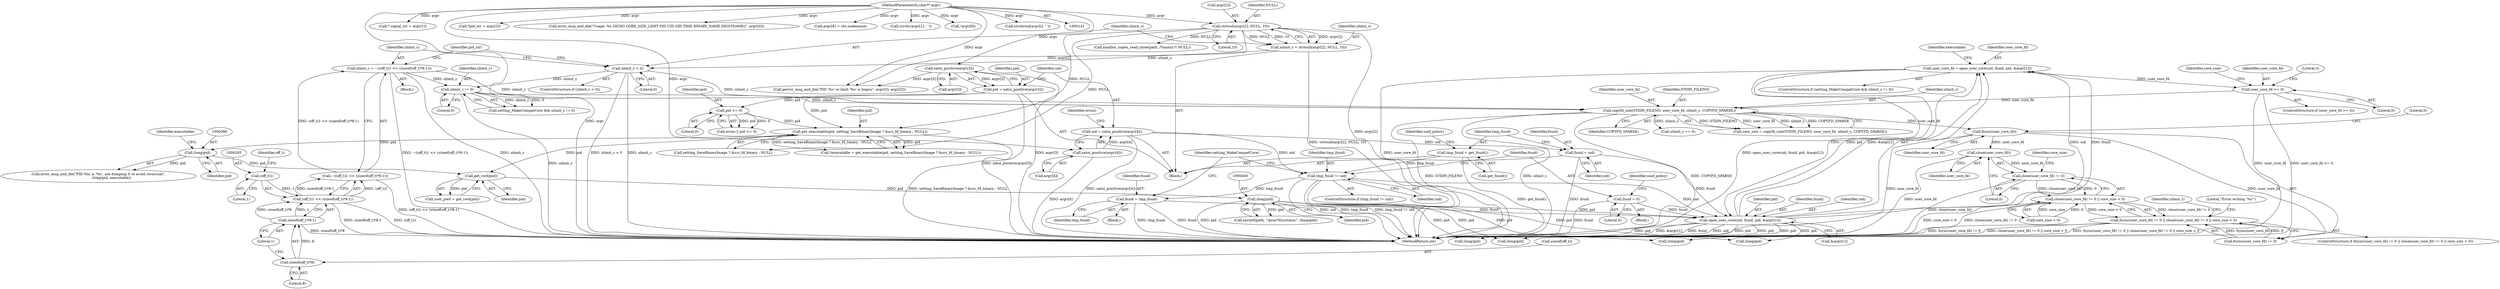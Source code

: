 digraph "0_abrt_80408e9e24a1c10f85fd969e1853e0f192157f92_0@API" {
"1001126" [label="(Call,close(user_core_fd))"];
"1001121" [label="(Call,fsync(user_core_fd))"];
"1001113" [label="(Call,copyfd_size(STDIN_FILENO, user_core_fd, ulimit_c, COPYFD_SPARSE))"];
"1001106" [label="(Call,user_core_fd >= 0)"];
"1000441" [label="(Call,user_core_fd = open_user_core(uid, fsuid, pid, &argv[1]))"];
"1000443" [label="(Call,open_user_core(uid, fsuid, pid, &argv[1]))"];
"1000420" [label="(Call,tmp_fsuid != uid)"];
"1000412" [label="(Call,tmp_fsuid = get_fsuid())"];
"1000307" [label="(Call,uid = xatoi_positive(argv[4]))"];
"1000309" [label="(Call,xatoi_positive(argv[4]))"];
"1000143" [label="(MethodParameterIn,char** argv)"];
"1000408" [label="(Call,fsuid = uid)"];
"1000424" [label="(Call,fsuid = 0)"];
"1000432" [label="(Call,fsuid = tmp_fsuid)"];
"1000399" [label="(Call,(long)pid)"];
"1000391" [label="(Call,get_cwd(pid))"];
"1000369" [label="(Call,get_executable(pid, setting_SaveBinaryImage ? &src_fd_binary : NULL))"];
"1000300" [label="(Call,pid = xatoi_positive(argv[3]))"];
"1000302" [label="(Call,xatoi_positive(argv[3]))"];
"1000316" [label="(Call,pid <= 0)"];
"1000269" [label="(Call,strtoull(argv[2], NULL, 10))"];
"1000385" [label="(Call,(long)pid)"];
"1000280" [label="(Call,ulimit_c = ~((off_t)1 << (sizeof(off_t)*8-1)))"];
"1000282" [label="(Call,~((off_t)1 << (sizeof(off_t)*8-1)))"];
"1000283" [label="(Call,(off_t)1 << (sizeof(off_t)*8-1))"];
"1000284" [label="(Call,(off_t)1)"];
"1000287" [label="(Call,sizeof(off_t)*8-1)"];
"1000288" [label="(Call,sizeof(off_t)*8)"];
"1000276" [label="(Call,ulimit_c < 0)"];
"1000267" [label="(Call,ulimit_c = strtoull(argv[2], NULL, 10))"];
"1000438" [label="(Call,ulimit_c != 0)"];
"1001125" [label="(Call,close(user_core_fd) != 0)"];
"1001124" [label="(Call,close(user_core_fd) != 0 || core_size < 0)"];
"1001119" [label="(Call,fsync(user_core_fd) != 0 || close(user_core_fd) != 0 || core_size < 0)"];
"1000281" [label="(Identifier,ulimit_c)"];
"1000458" [label="(Call,(long)pid)"];
"1000410" [label="(Identifier,uid)"];
"1000273" [label="(Identifier,NULL)"];
"1001116" [label="(Identifier,ulimit_c)"];
"1000421" [label="(Identifier,tmp_fsuid)"];
"1001115" [label="(Identifier,user_core_fd)"];
"1000303" [label="(Call,argv[3])"];
"1001105" [label="(ControlStructure,if (user_core_fd >= 0))"];
"1000439" [label="(Identifier,ulimit_c)"];
"1000425" [label="(Identifier,fsuid)"];
"1000371" [label="(Call,setting_SaveBinaryImage ? &src_fd_binary : NULL)"];
"1001114" [label="(Identifier,STDIN_FILENO)"];
"1000443" [label="(Call,open_user_core(uid, fsuid, pid, &argv[1]))"];
"1000291" [label="(Literal,8)"];
"1000310" [label="(Call,argv[4])"];
"1000369" [label="(Call,get_executable(pid, setting_SaveBinaryImage ? &src_fd_binary : NULL))"];
"1000446" [label="(Identifier,pid)"];
"1000445" [label="(Identifier,fsuid)"];
"1000426" [label="(Literal,0)"];
"1000302" [label="(Call,xatoi_positive(argv[3]))"];
"1000432" [label="(Call,fsuid = tmp_fsuid)"];
"1000300" [label="(Call,pid = xatoi_positive(argv[3]))"];
"1001167" [label="(Literal,0)"];
"1000270" [label="(Call,argv[2])"];
"1000309" [label="(Call,xatoi_positive(argv[4]))"];
"1000440" [label="(Literal,0)"];
"1000287" [label="(Call,sizeof(off_t)*8-1)"];
"1000290" [label="(Identifier,off_t)"];
"1001125" [label="(Call,close(user_core_fd) != 0)"];
"1000435" [label="(ControlStructure,if (setting_MakeCompatCore && ulimit_c != 0))"];
"1000256" [label="(Call,* signal_str = argv[1])"];
"1000143" [label="(MethodParameterIn,char** argv)"];
"1000413" [label="(Identifier,tmp_fsuid)"];
"1000431" [label="(Block,)"];
"1001159" [label="(Call,(long)pid)"];
"1000280" [label="(Call,ulimit_c = ~((off_t)1 << (sizeof(off_t)*8-1)))"];
"1000391" [label="(Call,get_cwd(pid))"];
"1000314" [label="(Call,errno || pid <= 0)"];
"1000412" [label="(Call,tmp_fsuid = get_fsuid())"];
"1000292" [label="(Literal,1)"];
"1000282" [label="(Call,~((off_t)1 << (sizeof(off_t)*8-1)))"];
"1001126" [label="(Call,close(user_core_fd))"];
"1000269" [label="(Call,strtoull(argv[2], NULL, 10))"];
"1000388" [label="(Identifier,executable)"];
"1001145" [label="(Identifier,ulimit_c)"];
"1000404" [label="(Call,xmalloc_xopen_read_close(path, /*maxsz:*/ NULL))"];
"1000286" [label="(Literal,1)"];
"1000419" [label="(ControlStructure,if (tmp_fsuid != uid))"];
"1000320" [label="(Call,perror_msg_and_die(\"PID '%s' or limit '%s' is bogus\", argv[3], argv[2]))"];
"1001129" [label="(Call,core_size < 0)"];
"1000318" [label="(Literal,0)"];
"1000316" [label="(Call,pid <= 0)"];
"1000289" [label="(Call,sizeof(off_t))"];
"1000387" [label="(Identifier,pid)"];
"1001120" [label="(Call,fsync(user_core_fd) != 0)"];
"1000370" [label="(Identifier,pid)"];
"1000274" [label="(Literal,10)"];
"1001117" [label="(Identifier,COPYFD_SPARSE)"];
"1001128" [label="(Literal,0)"];
"1000276" [label="(Call,ulimit_c < 0)"];
"1000429" [label="(Identifier,suid_policy)"];
"1000294" [label="(Call,*pid_str = argv[3])"];
"1001130" [label="(Identifier,core_size)"];
"1001144" [label="(Call,ulimit_c == 0)"];
"1000308" [label="(Identifier,uid)"];
"1000267" [label="(Call,ulimit_c = strtoull(argv[2], NULL, 10))"];
"1000417" [label="(Identifier,suid_policy)"];
"1000453" [label="(Identifier,executable)"];
"1000288" [label="(Call,sizeof(off_t)*8)"];
"1000437" [label="(Identifier,setting_MakeCompatCore)"];
"1000317" [label="(Identifier,pid)"];
"1000284" [label="(Call,(off_t)1)"];
"1000399" [label="(Call,(long)pid)"];
"1000401" [label="(Identifier,pid)"];
"1001113" [label="(Call,copyfd_size(STDIN_FILENO, user_core_fd, ulimit_c, COPYFD_SPARSE))"];
"1000423" [label="(Block,)"];
"1001111" [label="(Call,core_size = copyfd_size(STDIN_FILENO, user_core_fd, ulimit_c, COPYFD_SPARSE))"];
"1000444" [label="(Identifier,uid)"];
"1000170" [label="(Call,error_msg_and_die(\"Usage: %s SIGNO CORE_SIZE_LIMIT PID UID GID TIME BINARY_NAME [HOSTNAME]\", argv[0]))"];
"1000301" [label="(Identifier,pid)"];
"1000144" [label="(Block,)"];
"1000353" [label="(Call,argv[8] = uts.nodename)"];
"1001112" [label="(Identifier,core_size)"];
"1001106" [label="(Call,user_core_fd >= 0)"];
"1001118" [label="(ControlStructure,if (fsync(user_core_fd) != 0 || close(user_core_fd) != 0 || core_size < 0))"];
"1000295" [label="(Identifier,pid_str)"];
"1000447" [label="(Call,&argv[1])"];
"1000408" [label="(Call,fsuid = uid)"];
"1001127" [label="(Identifier,user_core_fd)"];
"1000176" [label="(Call,strchr(argv[1], ' '))"];
"1000283" [label="(Call,(off_t)1 << (sizeof(off_t)*8-1))"];
"1000278" [label="(Literal,0)"];
"1000396" [label="(Call,sprintf(path, \"/proc/%lu/status\", (long)pid))"];
"1000268" [label="(Identifier,ulimit_c)"];
"1000307" [label="(Call,uid = xatoi_positive(argv[4]))"];
"1000433" [label="(Identifier,fsuid)"];
"1001108" [label="(Literal,0)"];
"1000383" [label="(Call,error_msg_and_die(\"PID %lu is '%s', not dumping it to avoid recursion\",\n                        (long)pid, executable))"];
"1001107" [label="(Identifier,user_core_fd)"];
"1000442" [label="(Identifier,user_core_fd)"];
"1000414" [label="(Call,get_fsuid())"];
"1001122" [label="(Identifier,user_core_fd)"];
"1001123" [label="(Literal,0)"];
"1001119" [label="(Call,fsync(user_core_fd) != 0 || close(user_core_fd) != 0 || core_size < 0)"];
"1000438" [label="(Call,ulimit_c != 0)"];
"1000441" [label="(Call,user_core_fd = open_user_core(uid, fsuid, pid, &argv[1]))"];
"1001121" [label="(Call,fsync(user_core_fd))"];
"1000385" [label="(Call,(long)pid)"];
"1000422" [label="(Identifier,uid)"];
"1000367" [label="(Call,*executable = get_executable(pid, setting_SaveBinaryImage ? &src_fd_binary : NULL))"];
"1000345" [label="(Call,!argv[8])"];
"1001124" [label="(Call,close(user_core_fd) != 0 || core_size < 0)"];
"1000589" [label="(Call,(long)pid)"];
"1001134" [label="(Literal,\"Error writing '%s'\")"];
"1001168" [label="(MethodReturn,int)"];
"1000420" [label="(Call,tmp_fsuid != uid)"];
"1000315" [label="(Identifier,errno)"];
"1000409" [label="(Identifier,fsuid)"];
"1000195" [label="(Call,strchrnul(argv[i], ' '))"];
"1000275" [label="(ControlStructure,if (ulimit_c < 0))"];
"1000610" [label="(Call,(long)pid)"];
"1000392" [label="(Identifier,pid)"];
"1000279" [label="(Block,)"];
"1000436" [label="(Call,setting_MakeCompatCore && ulimit_c != 0)"];
"1000424" [label="(Call,fsuid = 0)"];
"1000434" [label="(Identifier,tmp_fsuid)"];
"1000389" [label="(Call,user_pwd = get_cwd(pid))"];
"1000277" [label="(Identifier,ulimit_c)"];
"1001126" -> "1001125"  [label="AST: "];
"1001126" -> "1001127"  [label="CFG: "];
"1001127" -> "1001126"  [label="AST: "];
"1001128" -> "1001126"  [label="CFG: "];
"1001126" -> "1001168"  [label="DDG: user_core_fd"];
"1001126" -> "1001125"  [label="DDG: user_core_fd"];
"1001121" -> "1001126"  [label="DDG: user_core_fd"];
"1001121" -> "1001120"  [label="AST: "];
"1001121" -> "1001122"  [label="CFG: "];
"1001122" -> "1001121"  [label="AST: "];
"1001123" -> "1001121"  [label="CFG: "];
"1001121" -> "1001168"  [label="DDG: user_core_fd"];
"1001121" -> "1001120"  [label="DDG: user_core_fd"];
"1001113" -> "1001121"  [label="DDG: user_core_fd"];
"1001113" -> "1001111"  [label="AST: "];
"1001113" -> "1001117"  [label="CFG: "];
"1001114" -> "1001113"  [label="AST: "];
"1001115" -> "1001113"  [label="AST: "];
"1001116" -> "1001113"  [label="AST: "];
"1001117" -> "1001113"  [label="AST: "];
"1001111" -> "1001113"  [label="CFG: "];
"1001113" -> "1001168"  [label="DDG: STDIN_FILENO"];
"1001113" -> "1001168"  [label="DDG: ulimit_c"];
"1001113" -> "1001168"  [label="DDG: COPYFD_SPARSE"];
"1001113" -> "1001111"  [label="DDG: STDIN_FILENO"];
"1001113" -> "1001111"  [label="DDG: user_core_fd"];
"1001113" -> "1001111"  [label="DDG: ulimit_c"];
"1001113" -> "1001111"  [label="DDG: COPYFD_SPARSE"];
"1001106" -> "1001113"  [label="DDG: user_core_fd"];
"1000280" -> "1001113"  [label="DDG: ulimit_c"];
"1000276" -> "1001113"  [label="DDG: ulimit_c"];
"1000438" -> "1001113"  [label="DDG: ulimit_c"];
"1001113" -> "1001144"  [label="DDG: ulimit_c"];
"1001106" -> "1001105"  [label="AST: "];
"1001106" -> "1001108"  [label="CFG: "];
"1001107" -> "1001106"  [label="AST: "];
"1001108" -> "1001106"  [label="AST: "];
"1001112" -> "1001106"  [label="CFG: "];
"1001167" -> "1001106"  [label="CFG: "];
"1001106" -> "1001168"  [label="DDG: user_core_fd"];
"1001106" -> "1001168"  [label="DDG: user_core_fd >= 0"];
"1000441" -> "1001106"  [label="DDG: user_core_fd"];
"1000441" -> "1000435"  [label="AST: "];
"1000441" -> "1000443"  [label="CFG: "];
"1000442" -> "1000441"  [label="AST: "];
"1000443" -> "1000441"  [label="AST: "];
"1000453" -> "1000441"  [label="CFG: "];
"1000441" -> "1001168"  [label="DDG: user_core_fd"];
"1000441" -> "1001168"  [label="DDG: open_user_core(uid, fsuid, pid, &argv[1])"];
"1000443" -> "1000441"  [label="DDG: uid"];
"1000443" -> "1000441"  [label="DDG: fsuid"];
"1000443" -> "1000441"  [label="DDG: pid"];
"1000443" -> "1000441"  [label="DDG: &argv[1]"];
"1000443" -> "1000447"  [label="CFG: "];
"1000444" -> "1000443"  [label="AST: "];
"1000445" -> "1000443"  [label="AST: "];
"1000446" -> "1000443"  [label="AST: "];
"1000447" -> "1000443"  [label="AST: "];
"1000443" -> "1001168"  [label="DDG: pid"];
"1000443" -> "1001168"  [label="DDG: &argv[1]"];
"1000443" -> "1001168"  [label="DDG: fsuid"];
"1000443" -> "1001168"  [label="DDG: uid"];
"1000420" -> "1000443"  [label="DDG: uid"];
"1000408" -> "1000443"  [label="DDG: fsuid"];
"1000424" -> "1000443"  [label="DDG: fsuid"];
"1000432" -> "1000443"  [label="DDG: fsuid"];
"1000399" -> "1000443"  [label="DDG: pid"];
"1000443" -> "1000458"  [label="DDG: pid"];
"1000443" -> "1000589"  [label="DDG: pid"];
"1000443" -> "1000610"  [label="DDG: pid"];
"1000443" -> "1001159"  [label="DDG: pid"];
"1000420" -> "1000419"  [label="AST: "];
"1000420" -> "1000422"  [label="CFG: "];
"1000421" -> "1000420"  [label="AST: "];
"1000422" -> "1000420"  [label="AST: "];
"1000425" -> "1000420"  [label="CFG: "];
"1000437" -> "1000420"  [label="CFG: "];
"1000420" -> "1001168"  [label="DDG: tmp_fsuid != uid"];
"1000420" -> "1001168"  [label="DDG: uid"];
"1000420" -> "1001168"  [label="DDG: tmp_fsuid"];
"1000412" -> "1000420"  [label="DDG: tmp_fsuid"];
"1000307" -> "1000420"  [label="DDG: uid"];
"1000420" -> "1000432"  [label="DDG: tmp_fsuid"];
"1000412" -> "1000144"  [label="AST: "];
"1000412" -> "1000414"  [label="CFG: "];
"1000413" -> "1000412"  [label="AST: "];
"1000414" -> "1000412"  [label="AST: "];
"1000417" -> "1000412"  [label="CFG: "];
"1000412" -> "1001168"  [label="DDG: get_fsuid()"];
"1000307" -> "1000144"  [label="AST: "];
"1000307" -> "1000309"  [label="CFG: "];
"1000308" -> "1000307"  [label="AST: "];
"1000309" -> "1000307"  [label="AST: "];
"1000315" -> "1000307"  [label="CFG: "];
"1000307" -> "1001168"  [label="DDG: xatoi_positive(argv[4])"];
"1000309" -> "1000307"  [label="DDG: argv[4]"];
"1000307" -> "1000408"  [label="DDG: uid"];
"1000309" -> "1000310"  [label="CFG: "];
"1000310" -> "1000309"  [label="AST: "];
"1000309" -> "1001168"  [label="DDG: argv[4]"];
"1000143" -> "1000309"  [label="DDG: argv"];
"1000143" -> "1000141"  [label="AST: "];
"1000143" -> "1001168"  [label="DDG: argv"];
"1000143" -> "1000170"  [label="DDG: argv"];
"1000143" -> "1000176"  [label="DDG: argv"];
"1000143" -> "1000195"  [label="DDG: argv"];
"1000143" -> "1000256"  [label="DDG: argv"];
"1000143" -> "1000269"  [label="DDG: argv"];
"1000143" -> "1000294"  [label="DDG: argv"];
"1000143" -> "1000302"  [label="DDG: argv"];
"1000143" -> "1000320"  [label="DDG: argv"];
"1000143" -> "1000345"  [label="DDG: argv"];
"1000143" -> "1000353"  [label="DDG: argv"];
"1000408" -> "1000144"  [label="AST: "];
"1000408" -> "1000410"  [label="CFG: "];
"1000409" -> "1000408"  [label="AST: "];
"1000410" -> "1000408"  [label="AST: "];
"1000413" -> "1000408"  [label="CFG: "];
"1000408" -> "1001168"  [label="DDG: fsuid"];
"1000424" -> "1000423"  [label="AST: "];
"1000424" -> "1000426"  [label="CFG: "];
"1000425" -> "1000424"  [label="AST: "];
"1000426" -> "1000424"  [label="AST: "];
"1000429" -> "1000424"  [label="CFG: "];
"1000424" -> "1001168"  [label="DDG: fsuid"];
"1000432" -> "1000431"  [label="AST: "];
"1000432" -> "1000434"  [label="CFG: "];
"1000433" -> "1000432"  [label="AST: "];
"1000434" -> "1000432"  [label="AST: "];
"1000437" -> "1000432"  [label="CFG: "];
"1000432" -> "1001168"  [label="DDG: tmp_fsuid"];
"1000432" -> "1001168"  [label="DDG: fsuid"];
"1000399" -> "1000396"  [label="AST: "];
"1000399" -> "1000401"  [label="CFG: "];
"1000400" -> "1000399"  [label="AST: "];
"1000401" -> "1000399"  [label="AST: "];
"1000396" -> "1000399"  [label="CFG: "];
"1000399" -> "1001168"  [label="DDG: pid"];
"1000399" -> "1000396"  [label="DDG: pid"];
"1000391" -> "1000399"  [label="DDG: pid"];
"1000399" -> "1000458"  [label="DDG: pid"];
"1000399" -> "1000589"  [label="DDG: pid"];
"1000399" -> "1000610"  [label="DDG: pid"];
"1000399" -> "1001159"  [label="DDG: pid"];
"1000391" -> "1000389"  [label="AST: "];
"1000391" -> "1000392"  [label="CFG: "];
"1000392" -> "1000391"  [label="AST: "];
"1000389" -> "1000391"  [label="CFG: "];
"1000391" -> "1000389"  [label="DDG: pid"];
"1000369" -> "1000391"  [label="DDG: pid"];
"1000385" -> "1000391"  [label="DDG: pid"];
"1000369" -> "1000367"  [label="AST: "];
"1000369" -> "1000371"  [label="CFG: "];
"1000370" -> "1000369"  [label="AST: "];
"1000371" -> "1000369"  [label="AST: "];
"1000367" -> "1000369"  [label="CFG: "];
"1000369" -> "1001168"  [label="DDG: setting_SaveBinaryImage ? &src_fd_binary : NULL"];
"1000369" -> "1000367"  [label="DDG: pid"];
"1000369" -> "1000367"  [label="DDG: setting_SaveBinaryImage ? &src_fd_binary : NULL"];
"1000300" -> "1000369"  [label="DDG: pid"];
"1000316" -> "1000369"  [label="DDG: pid"];
"1000269" -> "1000369"  [label="DDG: NULL"];
"1000369" -> "1000385"  [label="DDG: pid"];
"1000300" -> "1000144"  [label="AST: "];
"1000300" -> "1000302"  [label="CFG: "];
"1000301" -> "1000300"  [label="AST: "];
"1000302" -> "1000300"  [label="AST: "];
"1000308" -> "1000300"  [label="CFG: "];
"1000300" -> "1001168"  [label="DDG: xatoi_positive(argv[3])"];
"1000302" -> "1000300"  [label="DDG: argv[3]"];
"1000300" -> "1000316"  [label="DDG: pid"];
"1000302" -> "1000303"  [label="CFG: "];
"1000303" -> "1000302"  [label="AST: "];
"1000302" -> "1001168"  [label="DDG: argv[3]"];
"1000302" -> "1000320"  [label="DDG: argv[3]"];
"1000316" -> "1000314"  [label="AST: "];
"1000316" -> "1000318"  [label="CFG: "];
"1000317" -> "1000316"  [label="AST: "];
"1000318" -> "1000316"  [label="AST: "];
"1000314" -> "1000316"  [label="CFG: "];
"1000316" -> "1000314"  [label="DDG: pid"];
"1000316" -> "1000314"  [label="DDG: 0"];
"1000269" -> "1000267"  [label="AST: "];
"1000269" -> "1000274"  [label="CFG: "];
"1000270" -> "1000269"  [label="AST: "];
"1000273" -> "1000269"  [label="AST: "];
"1000274" -> "1000269"  [label="AST: "];
"1000267" -> "1000269"  [label="CFG: "];
"1000269" -> "1001168"  [label="DDG: argv[2]"];
"1000269" -> "1000267"  [label="DDG: argv[2]"];
"1000269" -> "1000267"  [label="DDG: NULL"];
"1000269" -> "1000267"  [label="DDG: 10"];
"1000269" -> "1000320"  [label="DDG: argv[2]"];
"1000269" -> "1000371"  [label="DDG: NULL"];
"1000269" -> "1000404"  [label="DDG: NULL"];
"1000385" -> "1000383"  [label="AST: "];
"1000385" -> "1000387"  [label="CFG: "];
"1000386" -> "1000385"  [label="AST: "];
"1000387" -> "1000385"  [label="AST: "];
"1000388" -> "1000385"  [label="CFG: "];
"1000385" -> "1000383"  [label="DDG: pid"];
"1000280" -> "1000279"  [label="AST: "];
"1000280" -> "1000282"  [label="CFG: "];
"1000281" -> "1000280"  [label="AST: "];
"1000282" -> "1000280"  [label="AST: "];
"1000295" -> "1000280"  [label="CFG: "];
"1000280" -> "1001168"  [label="DDG: ~((off_t)1 << (sizeof(off_t)*8-1))"];
"1000280" -> "1001168"  [label="DDG: ulimit_c"];
"1000282" -> "1000280"  [label="DDG: (off_t)1 << (sizeof(off_t)*8-1)"];
"1000280" -> "1000438"  [label="DDG: ulimit_c"];
"1000282" -> "1000283"  [label="CFG: "];
"1000283" -> "1000282"  [label="AST: "];
"1000282" -> "1001168"  [label="DDG: (off_t)1 << (sizeof(off_t)*8-1)"];
"1000283" -> "1000282"  [label="DDG: (off_t)1"];
"1000283" -> "1000282"  [label="DDG: sizeof(off_t)*8-1"];
"1000283" -> "1000287"  [label="CFG: "];
"1000284" -> "1000283"  [label="AST: "];
"1000287" -> "1000283"  [label="AST: "];
"1000283" -> "1001168"  [label="DDG: (off_t)1"];
"1000283" -> "1001168"  [label="DDG: sizeof(off_t)*8-1"];
"1000284" -> "1000283"  [label="DDG: 1"];
"1000287" -> "1000283"  [label="DDG: sizeof(off_t)*8"];
"1000287" -> "1000283"  [label="DDG: 1"];
"1000284" -> "1000286"  [label="CFG: "];
"1000285" -> "1000284"  [label="AST: "];
"1000286" -> "1000284"  [label="AST: "];
"1000290" -> "1000284"  [label="CFG: "];
"1000287" -> "1000292"  [label="CFG: "];
"1000288" -> "1000287"  [label="AST: "];
"1000292" -> "1000287"  [label="AST: "];
"1000287" -> "1001168"  [label="DDG: sizeof(off_t)*8"];
"1000288" -> "1000287"  [label="DDG: 8"];
"1000288" -> "1000291"  [label="CFG: "];
"1000289" -> "1000288"  [label="AST: "];
"1000291" -> "1000288"  [label="AST: "];
"1000292" -> "1000288"  [label="CFG: "];
"1000276" -> "1000275"  [label="AST: "];
"1000276" -> "1000278"  [label="CFG: "];
"1000277" -> "1000276"  [label="AST: "];
"1000278" -> "1000276"  [label="AST: "];
"1000281" -> "1000276"  [label="CFG: "];
"1000295" -> "1000276"  [label="CFG: "];
"1000276" -> "1001168"  [label="DDG: ulimit_c < 0"];
"1000276" -> "1001168"  [label="DDG: ulimit_c"];
"1000267" -> "1000276"  [label="DDG: ulimit_c"];
"1000276" -> "1000438"  [label="DDG: ulimit_c"];
"1000267" -> "1000144"  [label="AST: "];
"1000268" -> "1000267"  [label="AST: "];
"1000277" -> "1000267"  [label="CFG: "];
"1000267" -> "1001168"  [label="DDG: strtoull(argv[2], NULL, 10)"];
"1000438" -> "1000436"  [label="AST: "];
"1000438" -> "1000440"  [label="CFG: "];
"1000439" -> "1000438"  [label="AST: "];
"1000440" -> "1000438"  [label="AST: "];
"1000436" -> "1000438"  [label="CFG: "];
"1000438" -> "1001168"  [label="DDG: ulimit_c"];
"1000438" -> "1000436"  [label="DDG: ulimit_c"];
"1000438" -> "1000436"  [label="DDG: 0"];
"1001125" -> "1001124"  [label="AST: "];
"1001125" -> "1001128"  [label="CFG: "];
"1001128" -> "1001125"  [label="AST: "];
"1001130" -> "1001125"  [label="CFG: "];
"1001124" -> "1001125"  [label="CFG: "];
"1001125" -> "1001168"  [label="DDG: close(user_core_fd)"];
"1001125" -> "1001124"  [label="DDG: close(user_core_fd)"];
"1001125" -> "1001124"  [label="DDG: 0"];
"1001124" -> "1001119"  [label="AST: "];
"1001124" -> "1001129"  [label="CFG: "];
"1001129" -> "1001124"  [label="AST: "];
"1001119" -> "1001124"  [label="CFG: "];
"1001124" -> "1001168"  [label="DDG: core_size < 0"];
"1001124" -> "1001168"  [label="DDG: close(user_core_fd) != 0"];
"1001124" -> "1001119"  [label="DDG: close(user_core_fd) != 0"];
"1001124" -> "1001119"  [label="DDG: core_size < 0"];
"1001129" -> "1001124"  [label="DDG: core_size"];
"1001129" -> "1001124"  [label="DDG: 0"];
"1001119" -> "1001118"  [label="AST: "];
"1001119" -> "1001120"  [label="CFG: "];
"1001120" -> "1001119"  [label="AST: "];
"1001134" -> "1001119"  [label="CFG: "];
"1001145" -> "1001119"  [label="CFG: "];
"1001119" -> "1001168"  [label="DDG: close(user_core_fd) != 0 || core_size < 0"];
"1001119" -> "1001168"  [label="DDG: fsync(user_core_fd) != 0 || close(user_core_fd) != 0 || core_size < 0"];
"1001119" -> "1001168"  [label="DDG: fsync(user_core_fd) != 0"];
"1001120" -> "1001119"  [label="DDG: fsync(user_core_fd)"];
"1001120" -> "1001119"  [label="DDG: 0"];
}
